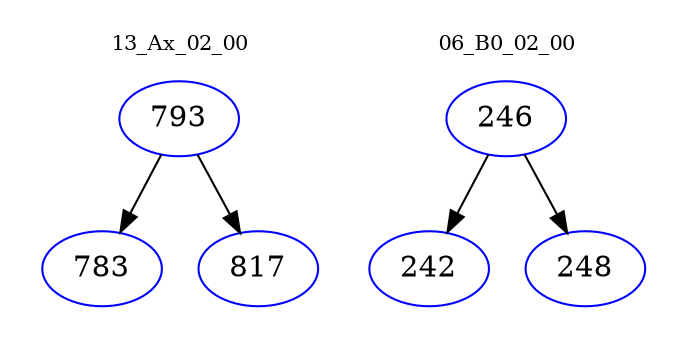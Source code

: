 digraph{
subgraph cluster_0 {
color = white
label = "13_Ax_02_00";
fontsize=10;
T0_793 [label="793", color="blue"]
T0_793 -> T0_783 [color="black"]
T0_783 [label="783", color="blue"]
T0_793 -> T0_817 [color="black"]
T0_817 [label="817", color="blue"]
}
subgraph cluster_1 {
color = white
label = "06_B0_02_00";
fontsize=10;
T1_246 [label="246", color="blue"]
T1_246 -> T1_242 [color="black"]
T1_242 [label="242", color="blue"]
T1_246 -> T1_248 [color="black"]
T1_248 [label="248", color="blue"]
}
}
